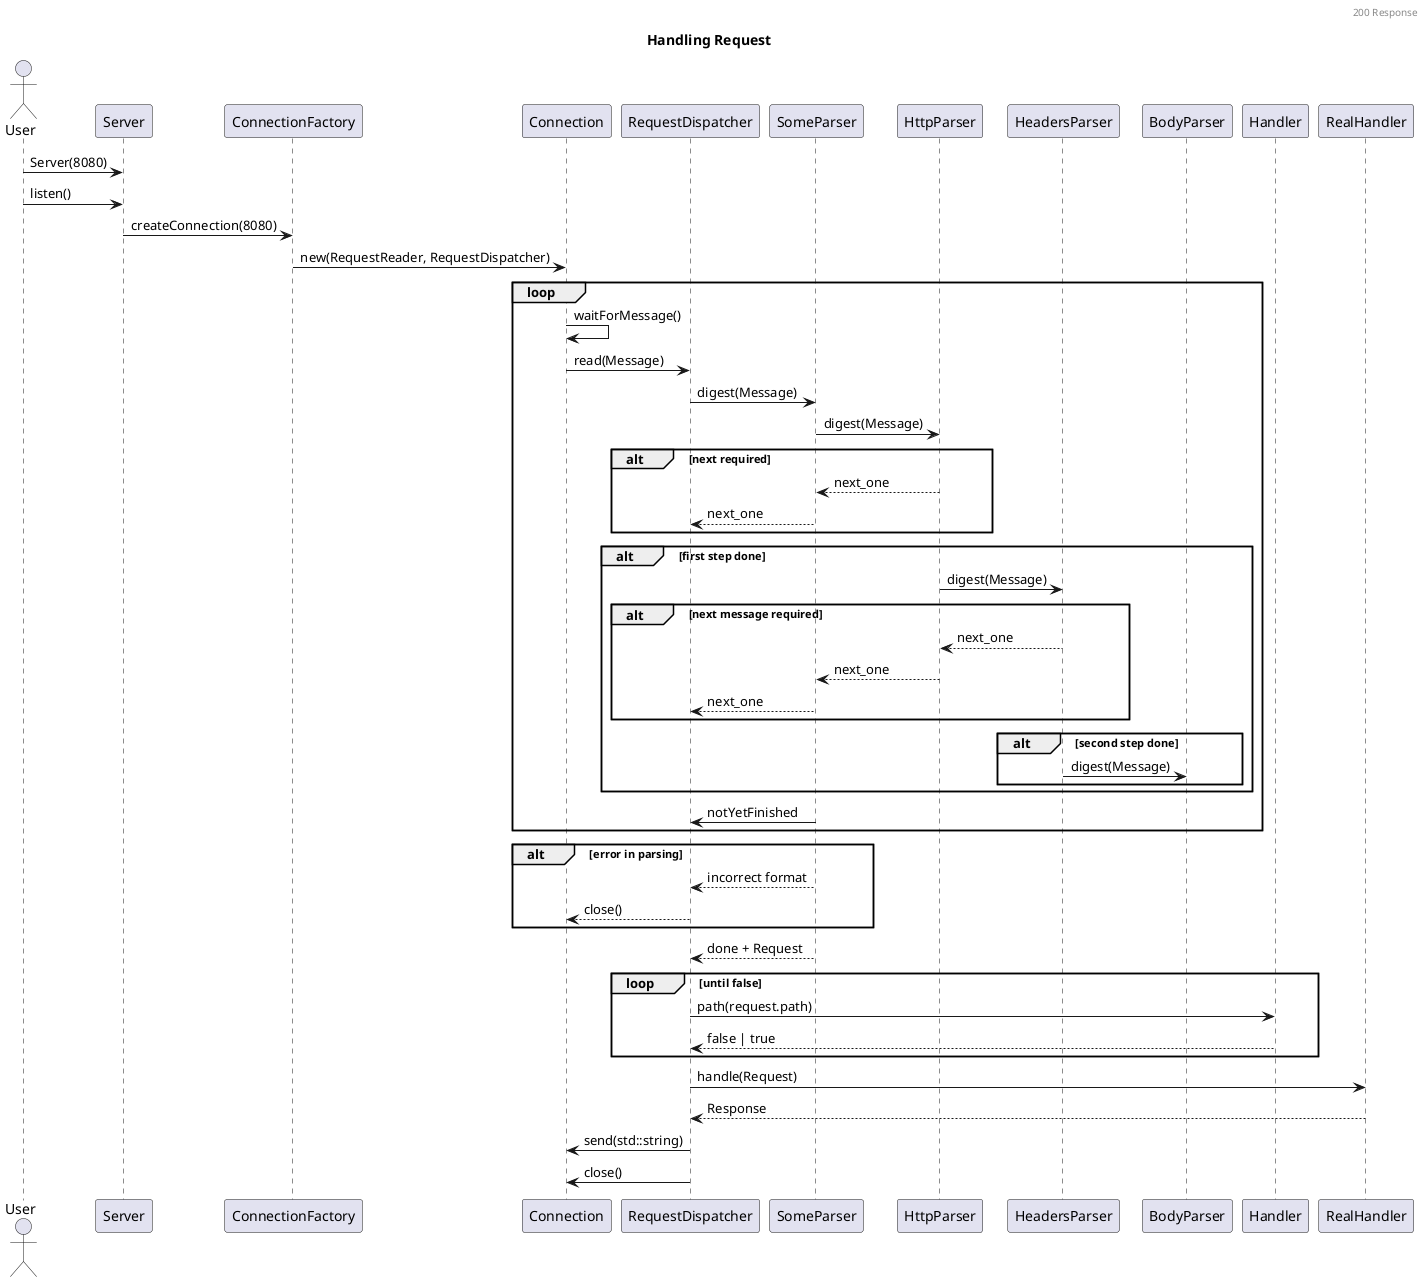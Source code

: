 @startuml

header 200 Response
title Handling Request

actor User

User->Server : Server(8080)
User->Server : listen()

Server->ConnectionFactory : createConnection(8080)
ConnectionFactory->Connection : new(RequestReader, RequestDispatcher)
loop
    Connection -> Connection : waitForMessage()
    Connection -> RequestDispatcher : read(Message)
    RequestDispatcher -> SomeParser : digest(Message)
    SomeParser -> HttpParser : digest(Message)
    alt next required
        HttpParser --> SomeParser : next_one
        SomeParser --> RequestDispatcher : next_one
    end
    alt first step done
        HttpParser -> HeadersParser : digest(Message)
        alt next message required
            HeadersParser --> HttpParser : next_one
            HttpParser --> SomeParser : next_one
        SomeParser --> RequestDispatcher : next_one
        end 
        alt second step done
            HeadersParser -> BodyParser : digest(Message)
        end
    end
    SomeParser -> RequestDispatcher : notYetFinished
end

alt error in parsing
    SomeParser --> RequestDispatcher : incorrect format
    RequestDispatcher --> Connection : close() 
end

SomeParser --> RequestDispatcher : done + Request

loop until false
    RequestDispatcher -> Handler : path(request.path)
    Handler --> RequestDispatcher : false | true
end

RequestDispatcher -> RealHandler : handle(Request)
RealHandler --> RequestDispatcher : Response

RequestDispatcher -> Connection : send(std::string)
RequestDispatcher -> Connection : close()

@enduml